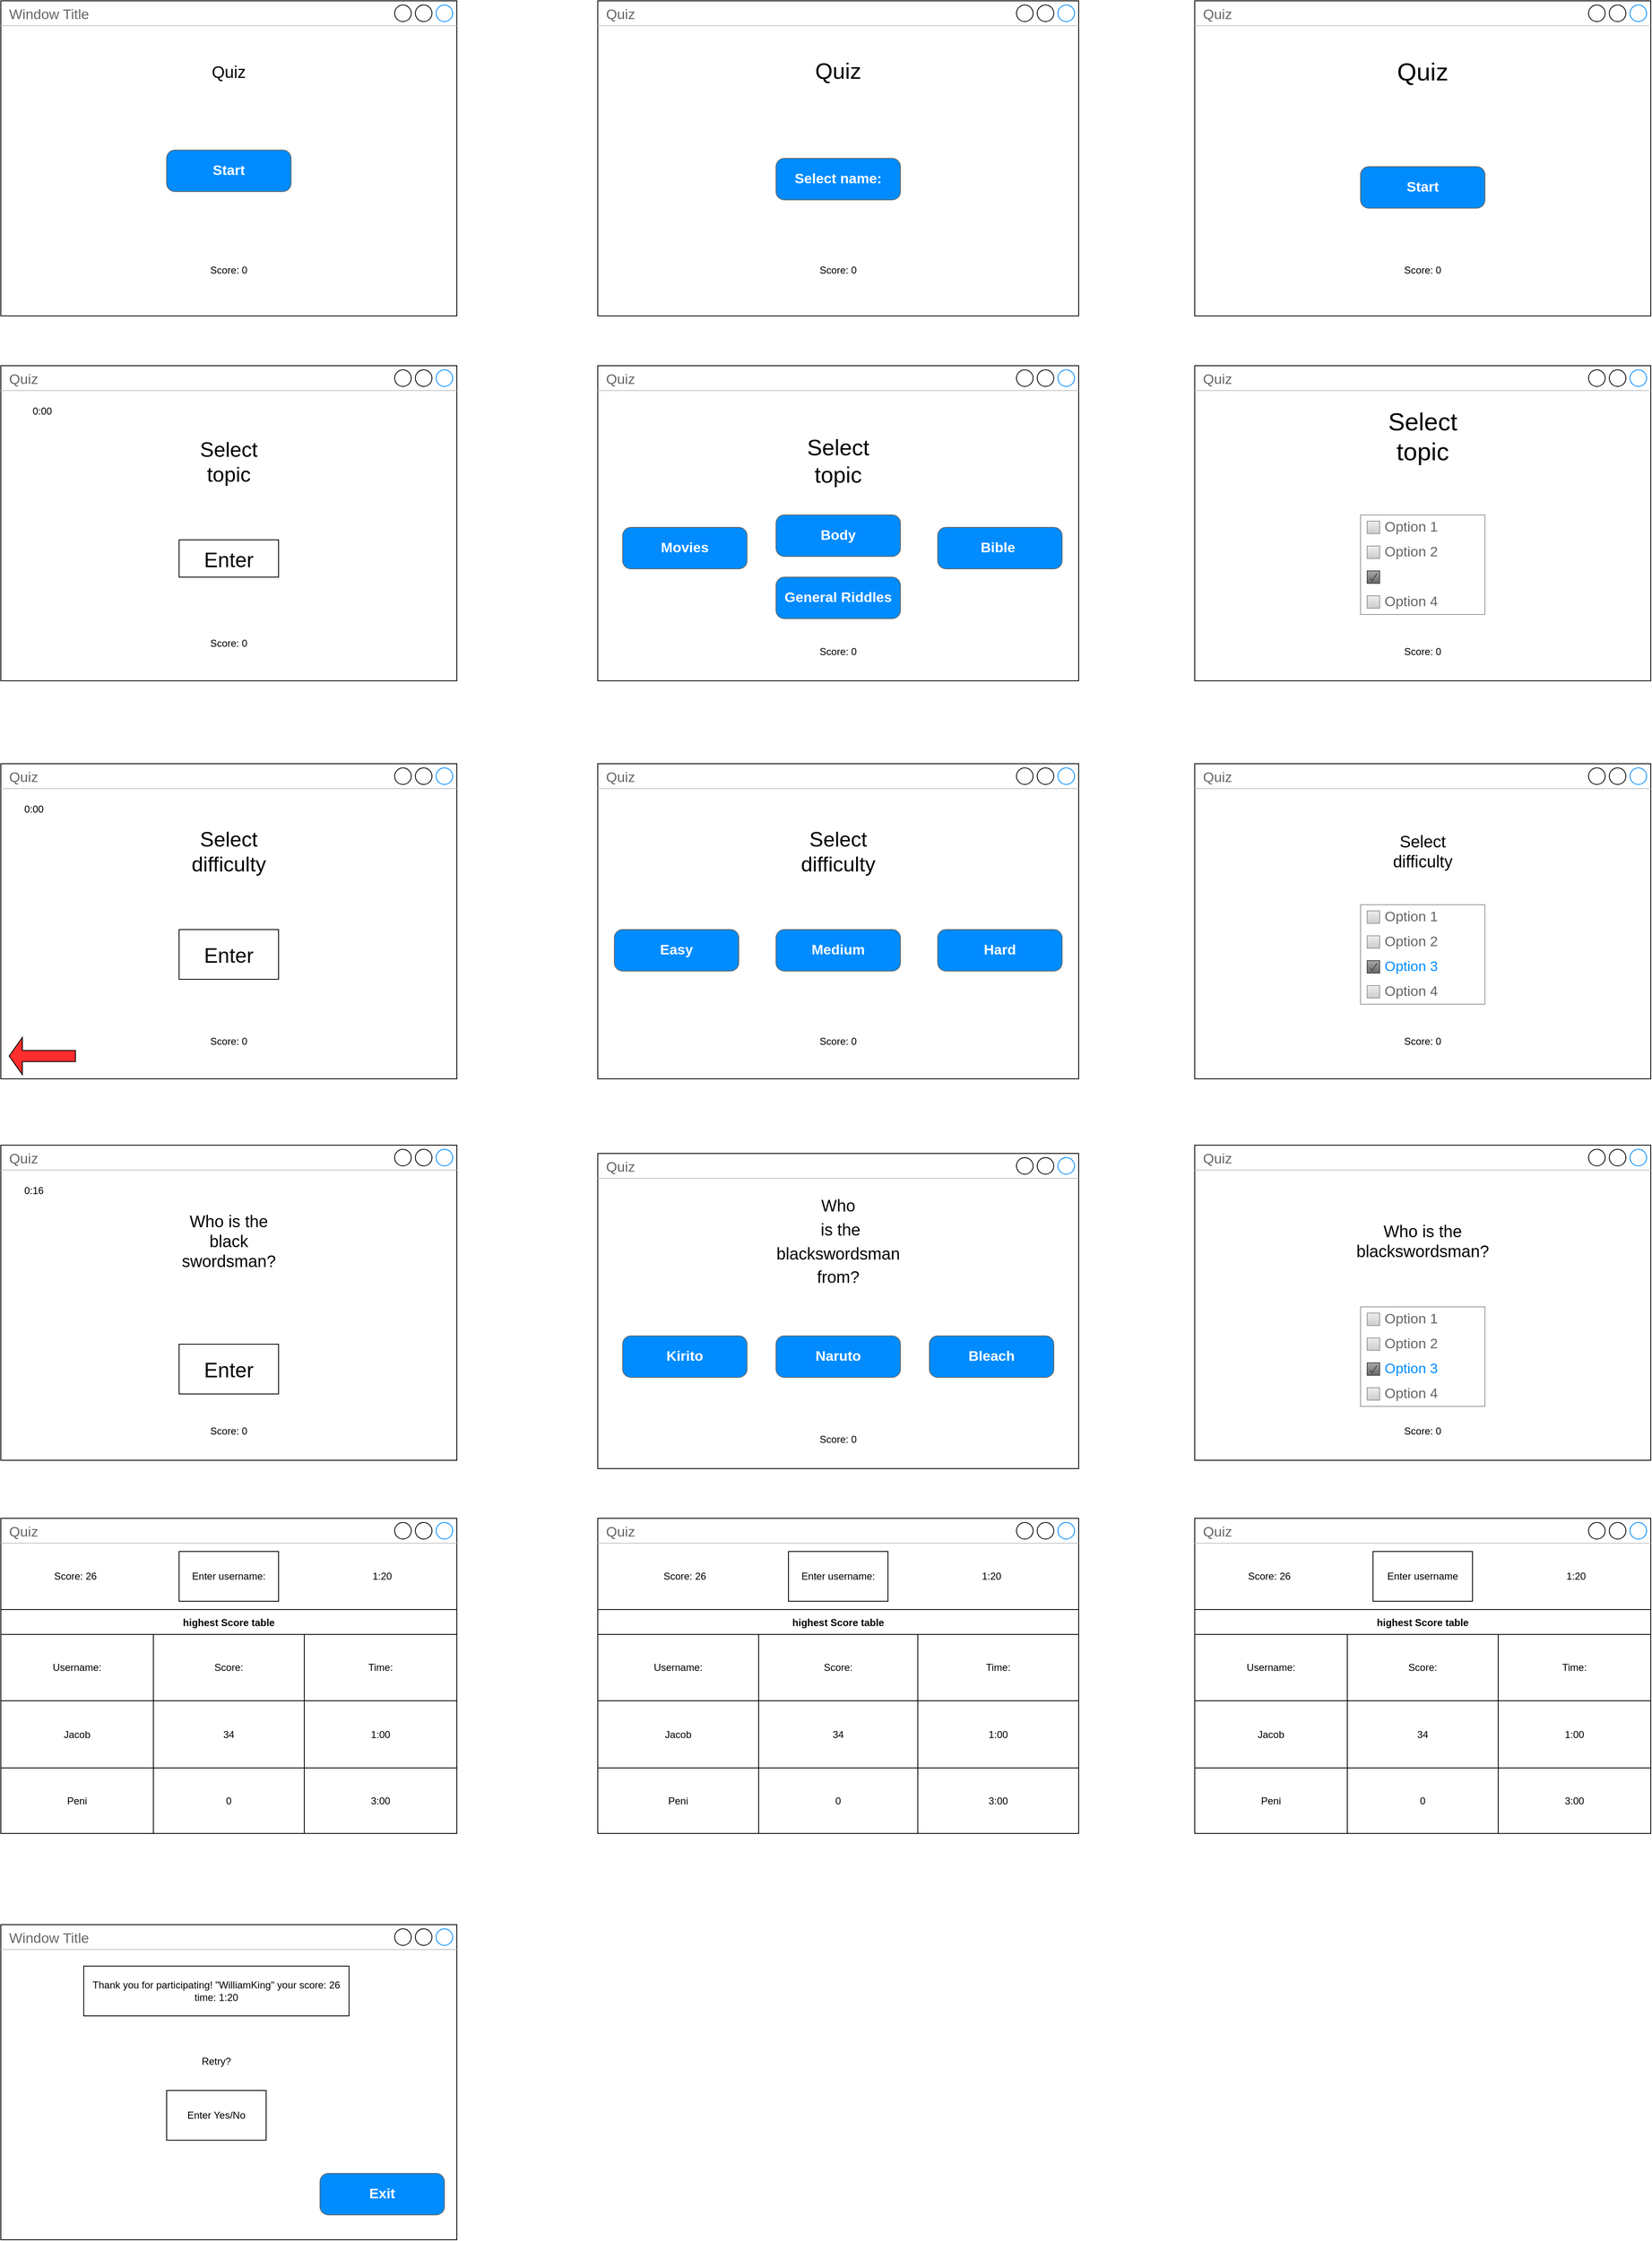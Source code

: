 <mxfile>
    <diagram id="sOZHOSG6Aelz6Jtnfsrx" name="Page-1">
        <mxGraphModel dx="1968" dy="790" grid="1" gridSize="10" guides="1" tooltips="1" connect="1" arrows="1" fold="1" page="1" pageScale="1" pageWidth="850" pageHeight="1100" math="0" shadow="0">
            <root>
                <mxCell id="0"/>
                <mxCell id="1" parent="0"/>
                <mxCell id="2" value="Quiz" style="strokeWidth=1;shadow=0;dashed=0;align=center;html=1;shape=mxgraph.mockup.containers.window;align=left;verticalAlign=top;spacingLeft=8;strokeColor2=#008cff;strokeColor3=#c4c4c4;fontColor=#666666;mainText=;fontSize=17;labelBackgroundColor=none;" parent="1" vertex="1">
                    <mxGeometry x="150" y="180" width="580" height="380" as="geometry"/>
                </mxCell>
                <mxCell id="3" value="&lt;font style=&quot;font-size: 27px&quot;&gt;Quiz&lt;/font&gt;" style="text;html=1;strokeColor=none;fillColor=none;align=center;verticalAlign=middle;whiteSpace=wrap;rounded=0;" parent="1" vertex="1">
                    <mxGeometry x="395" y="230" width="90" height="70" as="geometry"/>
                </mxCell>
                <mxCell id="6" value="Quiz" style="strokeWidth=1;shadow=0;dashed=0;align=center;html=1;shape=mxgraph.mockup.containers.window;align=left;verticalAlign=top;spacingLeft=8;strokeColor2=#008cff;strokeColor3=#c4c4c4;fontColor=#666666;mainText=;fontSize=17;labelBackgroundColor=none;" parent="1" vertex="1">
                    <mxGeometry x="150" y="620" width="580" height="380" as="geometry"/>
                </mxCell>
                <mxCell id="8" value="Select topic" style="text;html=1;strokeColor=none;fillColor=none;align=center;verticalAlign=middle;whiteSpace=wrap;rounded=0;fontSize=27;" parent="1" vertex="1">
                    <mxGeometry x="410" y="720" width="60" height="30" as="geometry"/>
                </mxCell>
                <mxCell id="9" value="Movies" style="strokeWidth=1;shadow=0;dashed=0;align=center;html=1;shape=mxgraph.mockup.buttons.button;strokeColor=#666666;fontColor=#ffffff;mainText=;buttonStyle=round;fontSize=17;fontStyle=1;fillColor=#008cff;whiteSpace=wrap;" parent="1" vertex="1">
                    <mxGeometry x="180" y="815" width="150" height="50" as="geometry"/>
                </mxCell>
                <mxCell id="10" value="Body" style="strokeWidth=1;shadow=0;dashed=0;align=center;html=1;shape=mxgraph.mockup.buttons.button;strokeColor=#666666;fontColor=#ffffff;mainText=;buttonStyle=round;fontSize=17;fontStyle=1;fillColor=#008cff;whiteSpace=wrap;" parent="1" vertex="1">
                    <mxGeometry x="365" y="800" width="150" height="50" as="geometry"/>
                </mxCell>
                <mxCell id="11" value="Bible&amp;nbsp;" style="strokeWidth=1;shadow=0;dashed=0;align=center;html=1;shape=mxgraph.mockup.buttons.button;strokeColor=#666666;fontColor=#ffffff;mainText=;buttonStyle=round;fontSize=17;fontStyle=1;fillColor=#008cff;whiteSpace=wrap;" parent="1" vertex="1">
                    <mxGeometry x="560" y="815" width="150" height="50" as="geometry"/>
                </mxCell>
                <mxCell id="12" value="General Riddles" style="strokeWidth=1;shadow=0;dashed=0;align=center;html=1;shape=mxgraph.mockup.buttons.button;strokeColor=#666666;fontColor=#ffffff;mainText=;buttonStyle=round;fontSize=17;fontStyle=1;fillColor=#008cff;whiteSpace=wrap;" parent="1" vertex="1">
                    <mxGeometry x="365" y="875" width="150" height="50" as="geometry"/>
                </mxCell>
                <mxCell id="13" value="Quiz" style="strokeWidth=1;shadow=0;dashed=0;align=center;html=1;shape=mxgraph.mockup.containers.window;align=left;verticalAlign=top;spacingLeft=8;strokeColor2=#008cff;strokeColor3=#c4c4c4;fontColor=#666666;mainText=;fontSize=17;labelBackgroundColor=none;" parent="1" vertex="1">
                    <mxGeometry x="150" y="1100" width="580" height="380" as="geometry"/>
                </mxCell>
                <mxCell id="14" value="Quiz" style="strokeWidth=1;shadow=0;dashed=0;align=center;html=1;shape=mxgraph.mockup.containers.window;align=left;verticalAlign=top;spacingLeft=8;strokeColor2=#008cff;strokeColor3=#c4c4c4;fontColor=#666666;mainText=;fontSize=17;labelBackgroundColor=none;" parent="1" vertex="1">
                    <mxGeometry x="-570" y="1100" width="550" height="380" as="geometry"/>
                </mxCell>
                <mxCell id="15" value="Quiz" style="strokeWidth=1;shadow=0;dashed=0;align=center;html=1;shape=mxgraph.mockup.containers.window;align=left;verticalAlign=top;spacingLeft=8;strokeColor2=#008cff;strokeColor3=#c4c4c4;fontColor=#666666;mainText=;fontSize=17;labelBackgroundColor=none;" parent="1" vertex="1">
                    <mxGeometry x="-570" y="620" width="550" height="380" as="geometry"/>
                </mxCell>
                <mxCell id="16" value="Window Title" style="strokeWidth=1;shadow=0;dashed=0;align=center;html=1;shape=mxgraph.mockup.containers.window;align=left;verticalAlign=top;spacingLeft=8;strokeColor2=#008cff;strokeColor3=#c4c4c4;fontColor=#666666;mainText=;fontSize=17;labelBackgroundColor=none;" parent="1" vertex="1">
                    <mxGeometry x="-570" y="180" width="550" height="380" as="geometry"/>
                </mxCell>
                <mxCell id="17" value="Quiz" style="strokeWidth=1;shadow=0;dashed=0;align=center;html=1;shape=mxgraph.mockup.containers.window;align=left;verticalAlign=top;spacingLeft=8;strokeColor2=#008cff;strokeColor3=#c4c4c4;fontColor=#666666;mainText=;fontSize=17;labelBackgroundColor=none;" parent="1" vertex="1">
                    <mxGeometry x="150" y="1570" width="580" height="380" as="geometry"/>
                </mxCell>
                <mxCell id="18" value="Quiz" style="strokeWidth=1;shadow=0;dashed=0;align=center;html=1;shape=mxgraph.mockup.containers.window;align=left;verticalAlign=top;spacingLeft=8;strokeColor2=#008cff;strokeColor3=#c4c4c4;fontColor=#666666;mainText=;fontSize=17;labelBackgroundColor=none;" parent="1" vertex="1">
                    <mxGeometry x="-570" y="1560" width="550" height="380" as="geometry"/>
                </mxCell>
                <mxCell id="20" value="Quiz" style="strokeWidth=1;shadow=0;dashed=0;align=center;html=1;shape=mxgraph.mockup.containers.window;align=left;verticalAlign=top;spacingLeft=8;strokeColor2=#008cff;strokeColor3=#c4c4c4;fontColor=#666666;mainText=;fontSize=17;labelBackgroundColor=none;" parent="1" vertex="1">
                    <mxGeometry x="-570" y="2010" width="550" height="380" as="geometry"/>
                </mxCell>
                <mxCell id="21" value="Quiz" style="strokeWidth=1;shadow=0;dashed=0;align=center;html=1;shape=mxgraph.mockup.containers.window;align=left;verticalAlign=top;spacingLeft=8;strokeColor2=#008cff;strokeColor3=#c4c4c4;fontColor=#666666;mainText=;fontSize=17;labelBackgroundColor=none;" parent="1" vertex="1">
                    <mxGeometry x="870" y="180" width="550" height="380" as="geometry"/>
                </mxCell>
                <mxCell id="22" value="Quiz" style="strokeWidth=1;shadow=0;dashed=0;align=center;html=1;shape=mxgraph.mockup.containers.window;align=left;verticalAlign=top;spacingLeft=8;strokeColor2=#008cff;strokeColor3=#c4c4c4;fontColor=#666666;mainText=;fontSize=17;labelBackgroundColor=none;" parent="1" vertex="1">
                    <mxGeometry x="870" y="620" width="550" height="380" as="geometry"/>
                </mxCell>
                <mxCell id="23" value="Quiz" style="strokeWidth=1;shadow=0;dashed=0;align=center;html=1;shape=mxgraph.mockup.containers.window;align=left;verticalAlign=top;spacingLeft=8;strokeColor2=#008cff;strokeColor3=#c4c4c4;fontColor=#666666;mainText=;fontSize=17;labelBackgroundColor=none;" parent="1" vertex="1">
                    <mxGeometry x="870" y="1100" width="550" height="380" as="geometry"/>
                </mxCell>
                <mxCell id="24" value="Quiz" style="strokeWidth=1;shadow=0;dashed=0;align=center;html=1;shape=mxgraph.mockup.containers.window;align=left;verticalAlign=top;spacingLeft=8;strokeColor2=#008cff;strokeColor3=#c4c4c4;fontColor=#666666;mainText=;fontSize=17;labelBackgroundColor=none;" parent="1" vertex="1">
                    <mxGeometry x="870" y="1560" width="550" height="380" as="geometry"/>
                </mxCell>
                <mxCell id="37" value="&lt;font style=&quot;font-size: 30px&quot;&gt;Quiz&lt;/font&gt;" style="text;html=1;strokeColor=none;fillColor=none;align=center;verticalAlign=middle;whiteSpace=wrap;rounded=0;" parent="1" vertex="1">
                    <mxGeometry x="1115" y="250" width="60" height="30" as="geometry"/>
                </mxCell>
                <mxCell id="38" value="Start" style="strokeWidth=1;shadow=0;dashed=0;align=center;html=1;shape=mxgraph.mockup.buttons.button;strokeColor=#666666;fontColor=#ffffff;mainText=;buttonStyle=round;fontSize=17;fontStyle=1;fillColor=#008cff;whiteSpace=wrap;" parent="1" vertex="1">
                    <mxGeometry x="1070" y="380" width="150" height="50" as="geometry"/>
                </mxCell>
                <mxCell id="40" value="Select topic" style="text;html=1;strokeColor=none;fillColor=none;align=center;verticalAlign=middle;whiteSpace=wrap;rounded=0;fontSize=30;" parent="1" vertex="1">
                    <mxGeometry x="1115" y="690" width="60" height="30" as="geometry"/>
                </mxCell>
                <mxCell id="42" value="" style="strokeWidth=1;shadow=0;dashed=0;align=center;html=1;shape=mxgraph.mockup.forms.rrect;rSize=0;strokeColor=#999999;fillColor=#ffffff;recursiveResize=0;fontSize=30;" parent="1" vertex="1">
                    <mxGeometry x="1070" y="800" width="150" height="120" as="geometry"/>
                </mxCell>
                <mxCell id="43" value="Option 1" style="strokeWidth=1;shadow=0;dashed=0;align=center;html=1;shape=mxgraph.mockup.forms.rrect;rSize=0;fillColor=#eeeeee;strokeColor=#999999;gradientColor=#cccccc;align=left;spacingLeft=4;fontSize=17;fontColor=#666666;labelPosition=right;" parent="42" vertex="1">
                    <mxGeometry x="8" y="7.5" width="15" height="15" as="geometry"/>
                </mxCell>
                <mxCell id="44" value="Option 2" style="strokeWidth=1;shadow=0;dashed=0;align=center;html=1;shape=mxgraph.mockup.forms.rrect;rSize=0;fillColor=#eeeeee;strokeColor=#999999;gradientColor=#cccccc;align=left;spacingLeft=4;fontSize=17;fontColor=#666666;labelPosition=right;" parent="42" vertex="1">
                    <mxGeometry x="8" y="37.5" width="15" height="15" as="geometry"/>
                </mxCell>
                <mxCell id="45" value="" style="strokeWidth=1;shadow=0;dashed=0;align=center;html=1;shape=mxgraph.mockup.forms.checkbox;rSize=0;resizable=0;fillColor=#aaaaaa;strokeColor=#444444;gradientColor=#666666;align=left;spacingLeft=4;fontSize=17;fontColor=#008cff;labelPosition=right;" parent="42" vertex="1">
                    <mxGeometry x="8" y="67.5" width="15" height="15" as="geometry"/>
                </mxCell>
                <mxCell id="46" value="Option 4" style="strokeWidth=1;shadow=0;dashed=0;align=center;html=1;shape=mxgraph.mockup.forms.rrect;rSize=0;fillColor=#eeeeee;strokeColor=#999999;gradientColor=#cccccc;align=left;spacingLeft=4;fontSize=17;fontColor=#666666;labelPosition=right;" parent="42" vertex="1">
                    <mxGeometry x="8" y="97.5" width="15" height="15" as="geometry"/>
                </mxCell>
                <mxCell id="50" value="Quiz" style="text;html=1;strokeColor=none;fillColor=none;align=center;verticalAlign=middle;whiteSpace=wrap;rounded=0;fontSize=20;" parent="1" vertex="1">
                    <mxGeometry x="-325" y="250" width="60" height="30" as="geometry"/>
                </mxCell>
                <mxCell id="51" value="Start" style="strokeWidth=1;shadow=0;dashed=0;align=center;html=1;shape=mxgraph.mockup.buttons.button;strokeColor=#666666;fontColor=#ffffff;mainText=;buttonStyle=round;fontSize=17;fontStyle=1;fillColor=#008cff;whiteSpace=wrap;" parent="1" vertex="1">
                    <mxGeometry x="-370" y="360" width="150" height="50" as="geometry"/>
                </mxCell>
                <mxCell id="55" value="&lt;font style=&quot;font-size: 25px&quot;&gt;Select topic&lt;/font&gt;" style="text;html=1;strokeColor=none;fillColor=none;align=center;verticalAlign=middle;whiteSpace=wrap;rounded=0;fontSize=20;" parent="1" vertex="1">
                    <mxGeometry x="-325" y="720" width="60" height="30" as="geometry"/>
                </mxCell>
                <mxCell id="56" value="Enter" style="rounded=0;whiteSpace=wrap;html=1;fontSize=25;" parent="1" vertex="1">
                    <mxGeometry x="-355" y="830" width="120" height="45" as="geometry"/>
                </mxCell>
                <mxCell id="57" value="Select difficulty" style="text;html=1;strokeColor=none;fillColor=none;align=center;verticalAlign=middle;whiteSpace=wrap;rounded=0;fontSize=25;" parent="1" vertex="1">
                    <mxGeometry x="-325" y="1190" width="60" height="30" as="geometry"/>
                </mxCell>
                <mxCell id="58" value="Enter" style="rounded=0;whiteSpace=wrap;html=1;fontSize=25;" parent="1" vertex="1">
                    <mxGeometry x="-355" y="1300" width="120" height="60" as="geometry"/>
                </mxCell>
                <mxCell id="59" value="Enter" style="rounded=0;whiteSpace=wrap;html=1;fontSize=25;" parent="1" vertex="1">
                    <mxGeometry x="-355" y="1800" width="120" height="60" as="geometry"/>
                </mxCell>
                <mxCell id="63" value="Who is the black swordsman?" style="text;html=1;strokeColor=none;fillColor=none;align=center;verticalAlign=middle;whiteSpace=wrap;rounded=0;fontSize=20;" parent="1" vertex="1">
                    <mxGeometry x="-325" y="1660" width="60" height="30" as="geometry"/>
                </mxCell>
                <mxCell id="64" value="&lt;font style=&quot;font-size: 25px&quot;&gt;Select difficulty&lt;/font&gt;" style="text;html=1;strokeColor=none;fillColor=none;align=center;verticalAlign=middle;whiteSpace=wrap;rounded=0;fontSize=20;" parent="1" vertex="1">
                    <mxGeometry x="410" y="1190" width="60" height="30" as="geometry"/>
                </mxCell>
                <mxCell id="65" value="Easy" style="strokeWidth=1;shadow=0;dashed=0;align=center;html=1;shape=mxgraph.mockup.buttons.button;strokeColor=#666666;fontColor=#ffffff;mainText=;buttonStyle=round;fontSize=17;fontStyle=1;fillColor=#008cff;whiteSpace=wrap;" parent="1" vertex="1">
                    <mxGeometry x="170" y="1300" width="150" height="50" as="geometry"/>
                </mxCell>
                <mxCell id="66" value="Medium" style="strokeWidth=1;shadow=0;dashed=0;align=center;html=1;shape=mxgraph.mockup.buttons.button;strokeColor=#666666;fontColor=#ffffff;mainText=;buttonStyle=round;fontSize=17;fontStyle=1;fillColor=#008cff;whiteSpace=wrap;" parent="1" vertex="1">
                    <mxGeometry x="365" y="1300" width="150" height="50" as="geometry"/>
                </mxCell>
                <mxCell id="67" value="Hard" style="strokeWidth=1;shadow=0;dashed=0;align=center;html=1;shape=mxgraph.mockup.buttons.button;strokeColor=#666666;fontColor=#ffffff;mainText=;buttonStyle=round;fontSize=17;fontStyle=1;fillColor=#008cff;whiteSpace=wrap;" parent="1" vertex="1">
                    <mxGeometry x="560" y="1300" width="150" height="50" as="geometry"/>
                </mxCell>
                <mxCell id="71" value="&lt;font style=&quot;font-size: 20px&quot;&gt;Who&lt;br&gt;&amp;nbsp;is the blackswordsman from?&lt;/font&gt;" style="text;html=1;strokeColor=none;fillColor=none;align=center;verticalAlign=middle;whiteSpace=wrap;rounded=0;fontSize=24;" parent="1" vertex="1">
                    <mxGeometry x="410" y="1660" width="60" height="30" as="geometry"/>
                </mxCell>
                <mxCell id="72" value="Kirito" style="strokeWidth=1;shadow=0;dashed=0;align=center;html=1;shape=mxgraph.mockup.buttons.button;strokeColor=#666666;fontColor=#ffffff;mainText=;buttonStyle=round;fontSize=17;fontStyle=1;fillColor=#008cff;whiteSpace=wrap;" parent="1" vertex="1">
                    <mxGeometry x="180" y="1790" width="150" height="50" as="geometry"/>
                </mxCell>
                <mxCell id="73" value="Naruto" style="strokeWidth=1;shadow=0;dashed=0;align=center;html=1;shape=mxgraph.mockup.buttons.button;strokeColor=#666666;fontColor=#ffffff;mainText=;buttonStyle=round;fontSize=17;fontStyle=1;fillColor=#008cff;whiteSpace=wrap;" parent="1" vertex="1">
                    <mxGeometry x="365" y="1790" width="150" height="50" as="geometry"/>
                </mxCell>
                <mxCell id="74" value="Bleach" style="strokeWidth=1;shadow=0;dashed=0;align=center;html=1;shape=mxgraph.mockup.buttons.button;strokeColor=#666666;fontColor=#ffffff;mainText=;buttonStyle=round;fontSize=17;fontStyle=1;fillColor=#008cff;whiteSpace=wrap;" parent="1" vertex="1">
                    <mxGeometry x="550" y="1790" width="150" height="50" as="geometry"/>
                </mxCell>
                <mxCell id="75" value="Select difficulty" style="text;html=1;strokeColor=none;fillColor=none;align=center;verticalAlign=middle;whiteSpace=wrap;rounded=0;fontSize=20;" parent="1" vertex="1">
                    <mxGeometry x="1115" y="1190" width="60" height="30" as="geometry"/>
                </mxCell>
                <mxCell id="76" value="" style="strokeWidth=1;shadow=0;dashed=0;align=center;html=1;shape=mxgraph.mockup.forms.rrect;rSize=0;strokeColor=#999999;fillColor=#ffffff;recursiveResize=0;fontSize=20;" parent="1" vertex="1">
                    <mxGeometry x="1070" y="1270" width="150" height="120" as="geometry"/>
                </mxCell>
                <mxCell id="77" value="Option 1" style="strokeWidth=1;shadow=0;dashed=0;align=center;html=1;shape=mxgraph.mockup.forms.rrect;rSize=0;fillColor=#eeeeee;strokeColor=#999999;gradientColor=#cccccc;align=left;spacingLeft=4;fontSize=17;fontColor=#666666;labelPosition=right;" parent="76" vertex="1">
                    <mxGeometry x="8" y="7.5" width="15" height="15" as="geometry"/>
                </mxCell>
                <mxCell id="78" value="Option 2" style="strokeWidth=1;shadow=0;dashed=0;align=center;html=1;shape=mxgraph.mockup.forms.rrect;rSize=0;fillColor=#eeeeee;strokeColor=#999999;gradientColor=#cccccc;align=left;spacingLeft=4;fontSize=17;fontColor=#666666;labelPosition=right;" parent="76" vertex="1">
                    <mxGeometry x="8" y="37.5" width="15" height="15" as="geometry"/>
                </mxCell>
                <mxCell id="79" value="Option 3" style="strokeWidth=1;shadow=0;dashed=0;align=center;html=1;shape=mxgraph.mockup.forms.checkbox;rSize=0;resizable=0;fillColor=#aaaaaa;strokeColor=#444444;gradientColor=#666666;align=left;spacingLeft=4;fontSize=17;fontColor=#008cff;labelPosition=right;" parent="76" vertex="1">
                    <mxGeometry x="8" y="67.5" width="15" height="15" as="geometry"/>
                </mxCell>
                <mxCell id="80" value="Option 4" style="strokeWidth=1;shadow=0;dashed=0;align=center;html=1;shape=mxgraph.mockup.forms.rrect;rSize=0;fillColor=#eeeeee;strokeColor=#999999;gradientColor=#cccccc;align=left;spacingLeft=4;fontSize=17;fontColor=#666666;labelPosition=right;" parent="76" vertex="1">
                    <mxGeometry x="8" y="97.5" width="15" height="15" as="geometry"/>
                </mxCell>
                <mxCell id="81" value="" style="strokeWidth=1;shadow=0;dashed=0;align=center;html=1;shape=mxgraph.mockup.forms.rrect;rSize=0;strokeColor=#999999;fillColor=#ffffff;recursiveResize=0;fontSize=20;" parent="1" vertex="1">
                    <mxGeometry x="1070" y="1755" width="150" height="120" as="geometry"/>
                </mxCell>
                <mxCell id="82" value="Option 1" style="strokeWidth=1;shadow=0;dashed=0;align=center;html=1;shape=mxgraph.mockup.forms.rrect;rSize=0;fillColor=#eeeeee;strokeColor=#999999;gradientColor=#cccccc;align=left;spacingLeft=4;fontSize=17;fontColor=#666666;labelPosition=right;" parent="81" vertex="1">
                    <mxGeometry x="8" y="7.5" width="15" height="15" as="geometry"/>
                </mxCell>
                <mxCell id="83" value="Option 2" style="strokeWidth=1;shadow=0;dashed=0;align=center;html=1;shape=mxgraph.mockup.forms.rrect;rSize=0;fillColor=#eeeeee;strokeColor=#999999;gradientColor=#cccccc;align=left;spacingLeft=4;fontSize=17;fontColor=#666666;labelPosition=right;" parent="81" vertex="1">
                    <mxGeometry x="8" y="37.5" width="15" height="15" as="geometry"/>
                </mxCell>
                <mxCell id="84" value="Option 3" style="strokeWidth=1;shadow=0;dashed=0;align=center;html=1;shape=mxgraph.mockup.forms.checkbox;rSize=0;resizable=0;fillColor=#aaaaaa;strokeColor=#444444;gradientColor=#666666;align=left;spacingLeft=4;fontSize=17;fontColor=#008cff;labelPosition=right;" parent="81" vertex="1">
                    <mxGeometry x="8" y="67.5" width="15" height="15" as="geometry"/>
                </mxCell>
                <mxCell id="85" value="Option 4" style="strokeWidth=1;shadow=0;dashed=0;align=center;html=1;shape=mxgraph.mockup.forms.rrect;rSize=0;fillColor=#eeeeee;strokeColor=#999999;gradientColor=#cccccc;align=left;spacingLeft=4;fontSize=17;fontColor=#666666;labelPosition=right;" parent="81" vertex="1">
                    <mxGeometry x="8" y="97.5" width="15" height="15" as="geometry"/>
                </mxCell>
                <mxCell id="86" value="Who is the blackswordsman?" style="text;html=1;strokeColor=none;fillColor=none;align=center;verticalAlign=middle;whiteSpace=wrap;rounded=0;fontSize=20;" parent="1" vertex="1">
                    <mxGeometry x="1115" y="1660" width="60" height="30" as="geometry"/>
                </mxCell>
                <mxCell id="87" value="Score: 0" style="text;html=1;strokeColor=none;fillColor=none;align=center;verticalAlign=middle;whiteSpace=wrap;rounded=0;" parent="1" vertex="1">
                    <mxGeometry x="410" y="1900" width="60" height="30" as="geometry"/>
                </mxCell>
                <mxCell id="88" value="Score: 0" style="text;html=1;strokeColor=none;fillColor=none;align=center;verticalAlign=middle;whiteSpace=wrap;rounded=0;" parent="1" vertex="1">
                    <mxGeometry x="1115" y="1890" width="60" height="30" as="geometry"/>
                </mxCell>
                <mxCell id="89" value="Score: 0" style="text;html=1;strokeColor=none;fillColor=none;align=center;verticalAlign=middle;whiteSpace=wrap;rounded=0;" parent="1" vertex="1">
                    <mxGeometry x="-325" y="1890" width="60" height="30" as="geometry"/>
                </mxCell>
                <mxCell id="90" value="Score: 0" style="text;html=1;strokeColor=none;fillColor=none;align=center;verticalAlign=middle;whiteSpace=wrap;rounded=0;" parent="1" vertex="1">
                    <mxGeometry x="410" y="490" width="60" height="30" as="geometry"/>
                </mxCell>
                <mxCell id="91" value="Score: 0" style="text;html=1;strokeColor=none;fillColor=none;align=center;verticalAlign=middle;whiteSpace=wrap;rounded=0;" parent="1" vertex="1">
                    <mxGeometry x="1115" y="490" width="60" height="30" as="geometry"/>
                </mxCell>
                <mxCell id="92" value="Score: 0" style="text;html=1;strokeColor=none;fillColor=none;align=center;verticalAlign=middle;whiteSpace=wrap;rounded=0;" parent="1" vertex="1">
                    <mxGeometry x="-325" y="490" width="60" height="30" as="geometry"/>
                </mxCell>
                <mxCell id="93" value="Score: 0" style="text;html=1;strokeColor=none;fillColor=none;align=center;verticalAlign=middle;whiteSpace=wrap;rounded=0;" parent="1" vertex="1">
                    <mxGeometry x="-325" y="940" width="60" height="30" as="geometry"/>
                </mxCell>
                <mxCell id="94" value="Score: 0" style="text;html=1;strokeColor=none;fillColor=none;align=center;verticalAlign=middle;whiteSpace=wrap;rounded=0;" parent="1" vertex="1">
                    <mxGeometry x="410" y="950" width="60" height="30" as="geometry"/>
                </mxCell>
                <mxCell id="95" value="Score: 0" style="text;html=1;strokeColor=none;fillColor=none;align=center;verticalAlign=middle;whiteSpace=wrap;rounded=0;" parent="1" vertex="1">
                    <mxGeometry x="1115" y="950" width="60" height="30" as="geometry"/>
                </mxCell>
                <mxCell id="96" value="Score: 0" style="text;html=1;strokeColor=none;fillColor=none;align=center;verticalAlign=middle;whiteSpace=wrap;rounded=0;" parent="1" vertex="1">
                    <mxGeometry x="410" y="1420" width="60" height="30" as="geometry"/>
                </mxCell>
                <mxCell id="97" value="Score: 0" style="text;html=1;strokeColor=none;fillColor=none;align=center;verticalAlign=middle;whiteSpace=wrap;rounded=0;" parent="1" vertex="1">
                    <mxGeometry x="-325" y="1420" width="60" height="30" as="geometry"/>
                </mxCell>
                <mxCell id="98" value="Score: 0" style="text;html=1;strokeColor=none;fillColor=none;align=center;verticalAlign=middle;whiteSpace=wrap;rounded=0;" parent="1" vertex="1">
                    <mxGeometry x="1115" y="1420" width="60" height="30" as="geometry"/>
                </mxCell>
                <mxCell id="109" value="highest Score table" style="shape=table;startSize=30;container=1;collapsible=0;childLayout=tableLayout;fontStyle=1;align=center;pointerEvents=1;" parent="1" vertex="1">
                    <mxGeometry x="-570" y="2120" width="550" height="270" as="geometry"/>
                </mxCell>
                <mxCell id="110" value="" style="shape=partialRectangle;html=1;whiteSpace=wrap;collapsible=0;dropTarget=0;pointerEvents=0;fillColor=none;top=0;left=0;bottom=0;right=0;points=[[0,0.5],[1,0.5]];portConstraint=eastwest;" parent="109" vertex="1">
                    <mxGeometry y="30" width="550" height="80" as="geometry"/>
                </mxCell>
                <mxCell id="111" value="Username:" style="shape=partialRectangle;html=1;whiteSpace=wrap;connectable=0;fillColor=none;top=0;left=0;bottom=0;right=0;overflow=hidden;pointerEvents=1;" parent="110" vertex="1">
                    <mxGeometry width="184" height="80" as="geometry">
                        <mxRectangle width="184" height="80" as="alternateBounds"/>
                    </mxGeometry>
                </mxCell>
                <mxCell id="112" value="Score:" style="shape=partialRectangle;html=1;whiteSpace=wrap;connectable=0;fillColor=none;top=0;left=0;bottom=0;right=0;overflow=hidden;pointerEvents=1;" parent="110" vertex="1">
                    <mxGeometry x="184" width="182" height="80" as="geometry">
                        <mxRectangle width="182" height="80" as="alternateBounds"/>
                    </mxGeometry>
                </mxCell>
                <mxCell id="113" value="Time:" style="shape=partialRectangle;html=1;whiteSpace=wrap;connectable=0;fillColor=none;top=0;left=0;bottom=0;right=0;overflow=hidden;pointerEvents=1;" parent="110" vertex="1">
                    <mxGeometry x="366" width="184" height="80" as="geometry">
                        <mxRectangle width="184" height="80" as="alternateBounds"/>
                    </mxGeometry>
                </mxCell>
                <mxCell id="114" value="" style="shape=partialRectangle;html=1;whiteSpace=wrap;collapsible=0;dropTarget=0;pointerEvents=0;fillColor=none;top=0;left=0;bottom=0;right=0;points=[[0,0.5],[1,0.5]];portConstraint=eastwest;" parent="109" vertex="1">
                    <mxGeometry y="110" width="550" height="81" as="geometry"/>
                </mxCell>
                <mxCell id="115" value="Jacob" style="shape=partialRectangle;html=1;whiteSpace=wrap;connectable=0;fillColor=none;top=0;left=0;bottom=0;right=0;overflow=hidden;pointerEvents=1;" parent="114" vertex="1">
                    <mxGeometry width="184" height="81" as="geometry">
                        <mxRectangle width="184" height="81" as="alternateBounds"/>
                    </mxGeometry>
                </mxCell>
                <mxCell id="116" value="34" style="shape=partialRectangle;html=1;whiteSpace=wrap;connectable=0;fillColor=none;top=0;left=0;bottom=0;right=0;overflow=hidden;pointerEvents=1;" parent="114" vertex="1">
                    <mxGeometry x="184" width="182" height="81" as="geometry">
                        <mxRectangle width="182" height="81" as="alternateBounds"/>
                    </mxGeometry>
                </mxCell>
                <mxCell id="117" value="1:00" style="shape=partialRectangle;html=1;whiteSpace=wrap;connectable=0;fillColor=none;top=0;left=0;bottom=0;right=0;overflow=hidden;pointerEvents=1;" parent="114" vertex="1">
                    <mxGeometry x="366" width="184" height="81" as="geometry">
                        <mxRectangle width="184" height="81" as="alternateBounds"/>
                    </mxGeometry>
                </mxCell>
                <mxCell id="118" value="" style="shape=partialRectangle;html=1;whiteSpace=wrap;collapsible=0;dropTarget=0;pointerEvents=0;fillColor=none;top=0;left=0;bottom=0;right=0;points=[[0,0.5],[1,0.5]];portConstraint=eastwest;" parent="109" vertex="1">
                    <mxGeometry y="191" width="550" height="79" as="geometry"/>
                </mxCell>
                <mxCell id="119" value="Peni" style="shape=partialRectangle;html=1;whiteSpace=wrap;connectable=0;fillColor=none;top=0;left=0;bottom=0;right=0;overflow=hidden;pointerEvents=1;" parent="118" vertex="1">
                    <mxGeometry width="184" height="79" as="geometry">
                        <mxRectangle width="184" height="79" as="alternateBounds"/>
                    </mxGeometry>
                </mxCell>
                <mxCell id="120" value="0" style="shape=partialRectangle;html=1;whiteSpace=wrap;connectable=0;fillColor=none;top=0;left=0;bottom=0;right=0;overflow=hidden;pointerEvents=1;" parent="118" vertex="1">
                    <mxGeometry x="184" width="182" height="79" as="geometry">
                        <mxRectangle width="182" height="79" as="alternateBounds"/>
                    </mxGeometry>
                </mxCell>
                <mxCell id="121" value="3:00" style="shape=partialRectangle;html=1;whiteSpace=wrap;connectable=0;fillColor=none;top=0;left=0;bottom=0;right=0;overflow=hidden;pointerEvents=1;" parent="118" vertex="1">
                    <mxGeometry x="366" width="184" height="79" as="geometry">
                        <mxRectangle width="184" height="79" as="alternateBounds"/>
                    </mxGeometry>
                </mxCell>
                <mxCell id="122" value="Enter username:" style="rounded=0;whiteSpace=wrap;html=1;" parent="1" vertex="1">
                    <mxGeometry x="-355" y="2050" width="120" height="60" as="geometry"/>
                </mxCell>
                <mxCell id="123" value="Score: 26" style="text;html=1;strokeColor=none;fillColor=none;align=center;verticalAlign=middle;whiteSpace=wrap;rounded=0;" parent="1" vertex="1">
                    <mxGeometry x="-510" y="2065" width="60" height="30" as="geometry"/>
                </mxCell>
                <mxCell id="124" value="1:20" style="text;html=1;strokeColor=none;fillColor=none;align=center;verticalAlign=middle;whiteSpace=wrap;rounded=0;" parent="1" vertex="1">
                    <mxGeometry x="-140" y="2065" width="60" height="30" as="geometry"/>
                </mxCell>
                <mxCell id="125" value="0:00" style="text;html=1;strokeColor=none;fillColor=none;align=center;verticalAlign=middle;whiteSpace=wrap;rounded=0;" parent="1" vertex="1">
                    <mxGeometry x="-550" y="660" width="60" height="30" as="geometry"/>
                </mxCell>
                <mxCell id="126" value="0:00" style="text;html=1;strokeColor=none;fillColor=none;align=center;verticalAlign=middle;whiteSpace=wrap;rounded=0;" parent="1" vertex="1">
                    <mxGeometry x="-560" y="1140" width="60" height="30" as="geometry"/>
                </mxCell>
                <mxCell id="127" value="0:16" style="text;html=1;strokeColor=none;fillColor=none;align=center;verticalAlign=middle;whiteSpace=wrap;rounded=0;" parent="1" vertex="1">
                    <mxGeometry x="-560" y="1600" width="60" height="30" as="geometry"/>
                </mxCell>
                <mxCell id="128" value="Quiz" style="strokeWidth=1;shadow=0;dashed=0;align=center;html=1;shape=mxgraph.mockup.containers.window;align=left;verticalAlign=top;spacingLeft=8;strokeColor2=#008cff;strokeColor3=#c4c4c4;fontColor=#666666;mainText=;fontSize=17;labelBackgroundColor=none;" parent="1" vertex="1">
                    <mxGeometry x="150" y="2010" width="580" height="380" as="geometry"/>
                </mxCell>
                <mxCell id="129" value="highest Score table" style="shape=table;startSize=30;container=1;collapsible=0;childLayout=tableLayout;fontStyle=1;align=center;pointerEvents=1;" parent="1" vertex="1">
                    <mxGeometry x="150" y="2120" width="580" height="270" as="geometry"/>
                </mxCell>
                <mxCell id="130" value="" style="shape=partialRectangle;html=1;whiteSpace=wrap;collapsible=0;dropTarget=0;pointerEvents=0;fillColor=none;top=0;left=0;bottom=0;right=0;points=[[0,0.5],[1,0.5]];portConstraint=eastwest;" parent="129" vertex="1">
                    <mxGeometry y="30" width="580" height="80" as="geometry"/>
                </mxCell>
                <mxCell id="131" value="Username:" style="shape=partialRectangle;html=1;whiteSpace=wrap;connectable=0;fillColor=none;top=0;left=0;bottom=0;right=0;overflow=hidden;pointerEvents=1;" parent="130" vertex="1">
                    <mxGeometry width="194" height="80" as="geometry">
                        <mxRectangle width="194" height="80" as="alternateBounds"/>
                    </mxGeometry>
                </mxCell>
                <mxCell id="132" value="Score:" style="shape=partialRectangle;html=1;whiteSpace=wrap;connectable=0;fillColor=none;top=0;left=0;bottom=0;right=0;overflow=hidden;pointerEvents=1;" parent="130" vertex="1">
                    <mxGeometry x="194" width="192" height="80" as="geometry">
                        <mxRectangle width="192" height="80" as="alternateBounds"/>
                    </mxGeometry>
                </mxCell>
                <mxCell id="133" value="Time:" style="shape=partialRectangle;html=1;whiteSpace=wrap;connectable=0;fillColor=none;top=0;left=0;bottom=0;right=0;overflow=hidden;pointerEvents=1;" parent="130" vertex="1">
                    <mxGeometry x="386" width="194" height="80" as="geometry">
                        <mxRectangle width="194" height="80" as="alternateBounds"/>
                    </mxGeometry>
                </mxCell>
                <mxCell id="134" value="" style="shape=partialRectangle;html=1;whiteSpace=wrap;collapsible=0;dropTarget=0;pointerEvents=0;fillColor=none;top=0;left=0;bottom=0;right=0;points=[[0,0.5],[1,0.5]];portConstraint=eastwest;" parent="129" vertex="1">
                    <mxGeometry y="110" width="580" height="81" as="geometry"/>
                </mxCell>
                <mxCell id="135" value="Jacob" style="shape=partialRectangle;html=1;whiteSpace=wrap;connectable=0;fillColor=none;top=0;left=0;bottom=0;right=0;overflow=hidden;pointerEvents=1;" parent="134" vertex="1">
                    <mxGeometry width="194" height="81" as="geometry">
                        <mxRectangle width="194" height="81" as="alternateBounds"/>
                    </mxGeometry>
                </mxCell>
                <mxCell id="136" value="34" style="shape=partialRectangle;html=1;whiteSpace=wrap;connectable=0;fillColor=none;top=0;left=0;bottom=0;right=0;overflow=hidden;pointerEvents=1;" parent="134" vertex="1">
                    <mxGeometry x="194" width="192" height="81" as="geometry">
                        <mxRectangle width="192" height="81" as="alternateBounds"/>
                    </mxGeometry>
                </mxCell>
                <mxCell id="137" value="1:00" style="shape=partialRectangle;html=1;whiteSpace=wrap;connectable=0;fillColor=none;top=0;left=0;bottom=0;right=0;overflow=hidden;pointerEvents=1;" parent="134" vertex="1">
                    <mxGeometry x="386" width="194" height="81" as="geometry">
                        <mxRectangle width="194" height="81" as="alternateBounds"/>
                    </mxGeometry>
                </mxCell>
                <mxCell id="138" value="" style="shape=partialRectangle;html=1;whiteSpace=wrap;collapsible=0;dropTarget=0;pointerEvents=0;fillColor=none;top=0;left=0;bottom=0;right=0;points=[[0,0.5],[1,0.5]];portConstraint=eastwest;" parent="129" vertex="1">
                    <mxGeometry y="191" width="580" height="79" as="geometry"/>
                </mxCell>
                <mxCell id="139" value="Peni" style="shape=partialRectangle;html=1;whiteSpace=wrap;connectable=0;fillColor=none;top=0;left=0;bottom=0;right=0;overflow=hidden;pointerEvents=1;" parent="138" vertex="1">
                    <mxGeometry width="194" height="79" as="geometry">
                        <mxRectangle width="194" height="79" as="alternateBounds"/>
                    </mxGeometry>
                </mxCell>
                <mxCell id="140" value="0" style="shape=partialRectangle;html=1;whiteSpace=wrap;connectable=0;fillColor=none;top=0;left=0;bottom=0;right=0;overflow=hidden;pointerEvents=1;" parent="138" vertex="1">
                    <mxGeometry x="194" width="192" height="79" as="geometry">
                        <mxRectangle width="192" height="79" as="alternateBounds"/>
                    </mxGeometry>
                </mxCell>
                <mxCell id="141" value="3:00" style="shape=partialRectangle;html=1;whiteSpace=wrap;connectable=0;fillColor=none;top=0;left=0;bottom=0;right=0;overflow=hidden;pointerEvents=1;" parent="138" vertex="1">
                    <mxGeometry x="386" width="194" height="79" as="geometry">
                        <mxRectangle width="194" height="79" as="alternateBounds"/>
                    </mxGeometry>
                </mxCell>
                <mxCell id="143" value="Score: 26" style="text;html=1;strokeColor=none;fillColor=none;align=center;verticalAlign=middle;whiteSpace=wrap;rounded=0;" parent="1" vertex="1">
                    <mxGeometry x="225" y="2065" width="60" height="30" as="geometry"/>
                </mxCell>
                <mxCell id="144" value="1:20" style="text;html=1;strokeColor=none;fillColor=none;align=center;verticalAlign=middle;whiteSpace=wrap;rounded=0;" parent="1" vertex="1">
                    <mxGeometry x="595" y="2065" width="60" height="30" as="geometry"/>
                </mxCell>
                <mxCell id="145" value="Quiz" style="strokeWidth=1;shadow=0;dashed=0;align=center;html=1;shape=mxgraph.mockup.containers.window;align=left;verticalAlign=top;spacingLeft=8;strokeColor2=#008cff;strokeColor3=#c4c4c4;fontColor=#666666;mainText=;fontSize=17;labelBackgroundColor=none;" parent="1" vertex="1">
                    <mxGeometry x="870" y="2010" width="550" height="380" as="geometry"/>
                </mxCell>
                <mxCell id="146" value="highest Score table" style="shape=table;startSize=30;container=1;collapsible=0;childLayout=tableLayout;fontStyle=1;align=center;pointerEvents=1;" parent="1" vertex="1">
                    <mxGeometry x="870" y="2120" width="550" height="270" as="geometry"/>
                </mxCell>
                <mxCell id="147" value="" style="shape=partialRectangle;html=1;whiteSpace=wrap;collapsible=0;dropTarget=0;pointerEvents=0;fillColor=none;top=0;left=0;bottom=0;right=0;points=[[0,0.5],[1,0.5]];portConstraint=eastwest;" parent="146" vertex="1">
                    <mxGeometry y="30" width="550" height="80" as="geometry"/>
                </mxCell>
                <mxCell id="148" value="Username:" style="shape=partialRectangle;html=1;whiteSpace=wrap;connectable=0;fillColor=none;top=0;left=0;bottom=0;right=0;overflow=hidden;pointerEvents=1;" parent="147" vertex="1">
                    <mxGeometry width="184" height="80" as="geometry">
                        <mxRectangle width="184" height="80" as="alternateBounds"/>
                    </mxGeometry>
                </mxCell>
                <mxCell id="149" value="Score:" style="shape=partialRectangle;html=1;whiteSpace=wrap;connectable=0;fillColor=none;top=0;left=0;bottom=0;right=0;overflow=hidden;pointerEvents=1;" parent="147" vertex="1">
                    <mxGeometry x="184" width="182" height="80" as="geometry">
                        <mxRectangle width="182" height="80" as="alternateBounds"/>
                    </mxGeometry>
                </mxCell>
                <mxCell id="150" value="Time:" style="shape=partialRectangle;html=1;whiteSpace=wrap;connectable=0;fillColor=none;top=0;left=0;bottom=0;right=0;overflow=hidden;pointerEvents=1;" parent="147" vertex="1">
                    <mxGeometry x="366" width="184" height="80" as="geometry">
                        <mxRectangle width="184" height="80" as="alternateBounds"/>
                    </mxGeometry>
                </mxCell>
                <mxCell id="151" value="" style="shape=partialRectangle;html=1;whiteSpace=wrap;collapsible=0;dropTarget=0;pointerEvents=0;fillColor=none;top=0;left=0;bottom=0;right=0;points=[[0,0.5],[1,0.5]];portConstraint=eastwest;" parent="146" vertex="1">
                    <mxGeometry y="110" width="550" height="81" as="geometry"/>
                </mxCell>
                <mxCell id="152" value="Jacob" style="shape=partialRectangle;html=1;whiteSpace=wrap;connectable=0;fillColor=none;top=0;left=0;bottom=0;right=0;overflow=hidden;pointerEvents=1;" parent="151" vertex="1">
                    <mxGeometry width="184" height="81" as="geometry">
                        <mxRectangle width="184" height="81" as="alternateBounds"/>
                    </mxGeometry>
                </mxCell>
                <mxCell id="153" value="34" style="shape=partialRectangle;html=1;whiteSpace=wrap;connectable=0;fillColor=none;top=0;left=0;bottom=0;right=0;overflow=hidden;pointerEvents=1;" parent="151" vertex="1">
                    <mxGeometry x="184" width="182" height="81" as="geometry">
                        <mxRectangle width="182" height="81" as="alternateBounds"/>
                    </mxGeometry>
                </mxCell>
                <mxCell id="154" value="1:00" style="shape=partialRectangle;html=1;whiteSpace=wrap;connectable=0;fillColor=none;top=0;left=0;bottom=0;right=0;overflow=hidden;pointerEvents=1;" parent="151" vertex="1">
                    <mxGeometry x="366" width="184" height="81" as="geometry">
                        <mxRectangle width="184" height="81" as="alternateBounds"/>
                    </mxGeometry>
                </mxCell>
                <mxCell id="155" value="" style="shape=partialRectangle;html=1;whiteSpace=wrap;collapsible=0;dropTarget=0;pointerEvents=0;fillColor=none;top=0;left=0;bottom=0;right=0;points=[[0,0.5],[1,0.5]];portConstraint=eastwest;" parent="146" vertex="1">
                    <mxGeometry y="191" width="550" height="79" as="geometry"/>
                </mxCell>
                <mxCell id="156" value="Peni" style="shape=partialRectangle;html=1;whiteSpace=wrap;connectable=0;fillColor=none;top=0;left=0;bottom=0;right=0;overflow=hidden;pointerEvents=1;" parent="155" vertex="1">
                    <mxGeometry width="184" height="79" as="geometry">
                        <mxRectangle width="184" height="79" as="alternateBounds"/>
                    </mxGeometry>
                </mxCell>
                <mxCell id="157" value="0" style="shape=partialRectangle;html=1;whiteSpace=wrap;connectable=0;fillColor=none;top=0;left=0;bottom=0;right=0;overflow=hidden;pointerEvents=1;" parent="155" vertex="1">
                    <mxGeometry x="184" width="182" height="79" as="geometry">
                        <mxRectangle width="182" height="79" as="alternateBounds"/>
                    </mxGeometry>
                </mxCell>
                <mxCell id="158" value="3:00" style="shape=partialRectangle;html=1;whiteSpace=wrap;connectable=0;fillColor=none;top=0;left=0;bottom=0;right=0;overflow=hidden;pointerEvents=1;" parent="155" vertex="1">
                    <mxGeometry x="366" width="184" height="79" as="geometry">
                        <mxRectangle width="184" height="79" as="alternateBounds"/>
                    </mxGeometry>
                </mxCell>
                <mxCell id="160" value="Score: 26" style="text;html=1;strokeColor=none;fillColor=none;align=center;verticalAlign=middle;whiteSpace=wrap;rounded=0;" parent="1" vertex="1">
                    <mxGeometry x="930" y="2065" width="60" height="30" as="geometry"/>
                </mxCell>
                <mxCell id="161" value="1:20" style="text;html=1;strokeColor=none;fillColor=none;align=center;verticalAlign=middle;whiteSpace=wrap;rounded=0;" parent="1" vertex="1">
                    <mxGeometry x="1300" y="2065" width="60" height="30" as="geometry"/>
                </mxCell>
                <mxCell id="163" value="Select name:" style="strokeWidth=1;shadow=0;dashed=0;align=center;html=1;shape=mxgraph.mockup.buttons.button;strokeColor=#666666;fontColor=#ffffff;mainText=;buttonStyle=round;fontSize=17;fontStyle=1;fillColor=#008cff;whiteSpace=wrap;" parent="1" vertex="1">
                    <mxGeometry x="365" y="370" width="150" height="50" as="geometry"/>
                </mxCell>
                <mxCell id="204" value="Enter username:" style="rounded=0;whiteSpace=wrap;html=1;" parent="1" vertex="1">
                    <mxGeometry x="380" y="2050" width="120" height="60" as="geometry"/>
                </mxCell>
                <mxCell id="207" value="Enter username" style="rounded=0;whiteSpace=wrap;html=1;" parent="1" vertex="1">
                    <mxGeometry x="1085" y="2050" width="120" height="60" as="geometry"/>
                </mxCell>
                <mxCell id="208" value="Window Title" style="strokeWidth=1;shadow=0;dashed=0;align=center;html=1;shape=mxgraph.mockup.containers.window;align=left;verticalAlign=top;spacingLeft=8;strokeColor2=#008cff;strokeColor3=#c4c4c4;fontColor=#666666;mainText=;fontSize=17;labelBackgroundColor=none;" parent="1" vertex="1">
                    <mxGeometry x="-570" y="2500" width="550" height="380" as="geometry"/>
                </mxCell>
                <mxCell id="210" value="Exit" style="strokeWidth=1;shadow=0;dashed=0;align=center;html=1;shape=mxgraph.mockup.buttons.button;strokeColor=#666666;fontColor=#ffffff;mainText=;buttonStyle=round;fontSize=17;fontStyle=1;fillColor=#008cff;whiteSpace=wrap;" parent="1" vertex="1">
                    <mxGeometry x="-185" y="2800" width="150" height="50" as="geometry"/>
                </mxCell>
                <mxCell id="211" value="Thank you for participating! &quot;WilliamKing&quot; your score: 26 time: 1:20" style="rounded=0;whiteSpace=wrap;html=1;" parent="1" vertex="1">
                    <mxGeometry x="-470" y="2550" width="320" height="60" as="geometry"/>
                </mxCell>
                <mxCell id="212" value="Retry?" style="text;html=1;strokeColor=none;fillColor=none;align=center;verticalAlign=middle;whiteSpace=wrap;rounded=0;" parent="1" vertex="1">
                    <mxGeometry x="-340" y="2650" width="60" height="30" as="geometry"/>
                </mxCell>
                <mxCell id="213" value="Enter Yes/No" style="rounded=0;whiteSpace=wrap;html=1;" parent="1" vertex="1">
                    <mxGeometry x="-370" y="2700" width="120" height="60" as="geometry"/>
                </mxCell>
                <mxCell id="222" value="" style="shape=singleArrow;whiteSpace=wrap;html=1;fillColor=#FF2E2E;direction=west;" parent="1" vertex="1">
                    <mxGeometry x="-560" y="1430" width="80" height="45" as="geometry"/>
                </mxCell>
            </root>
        </mxGraphModel>
    </diagram>
</mxfile>